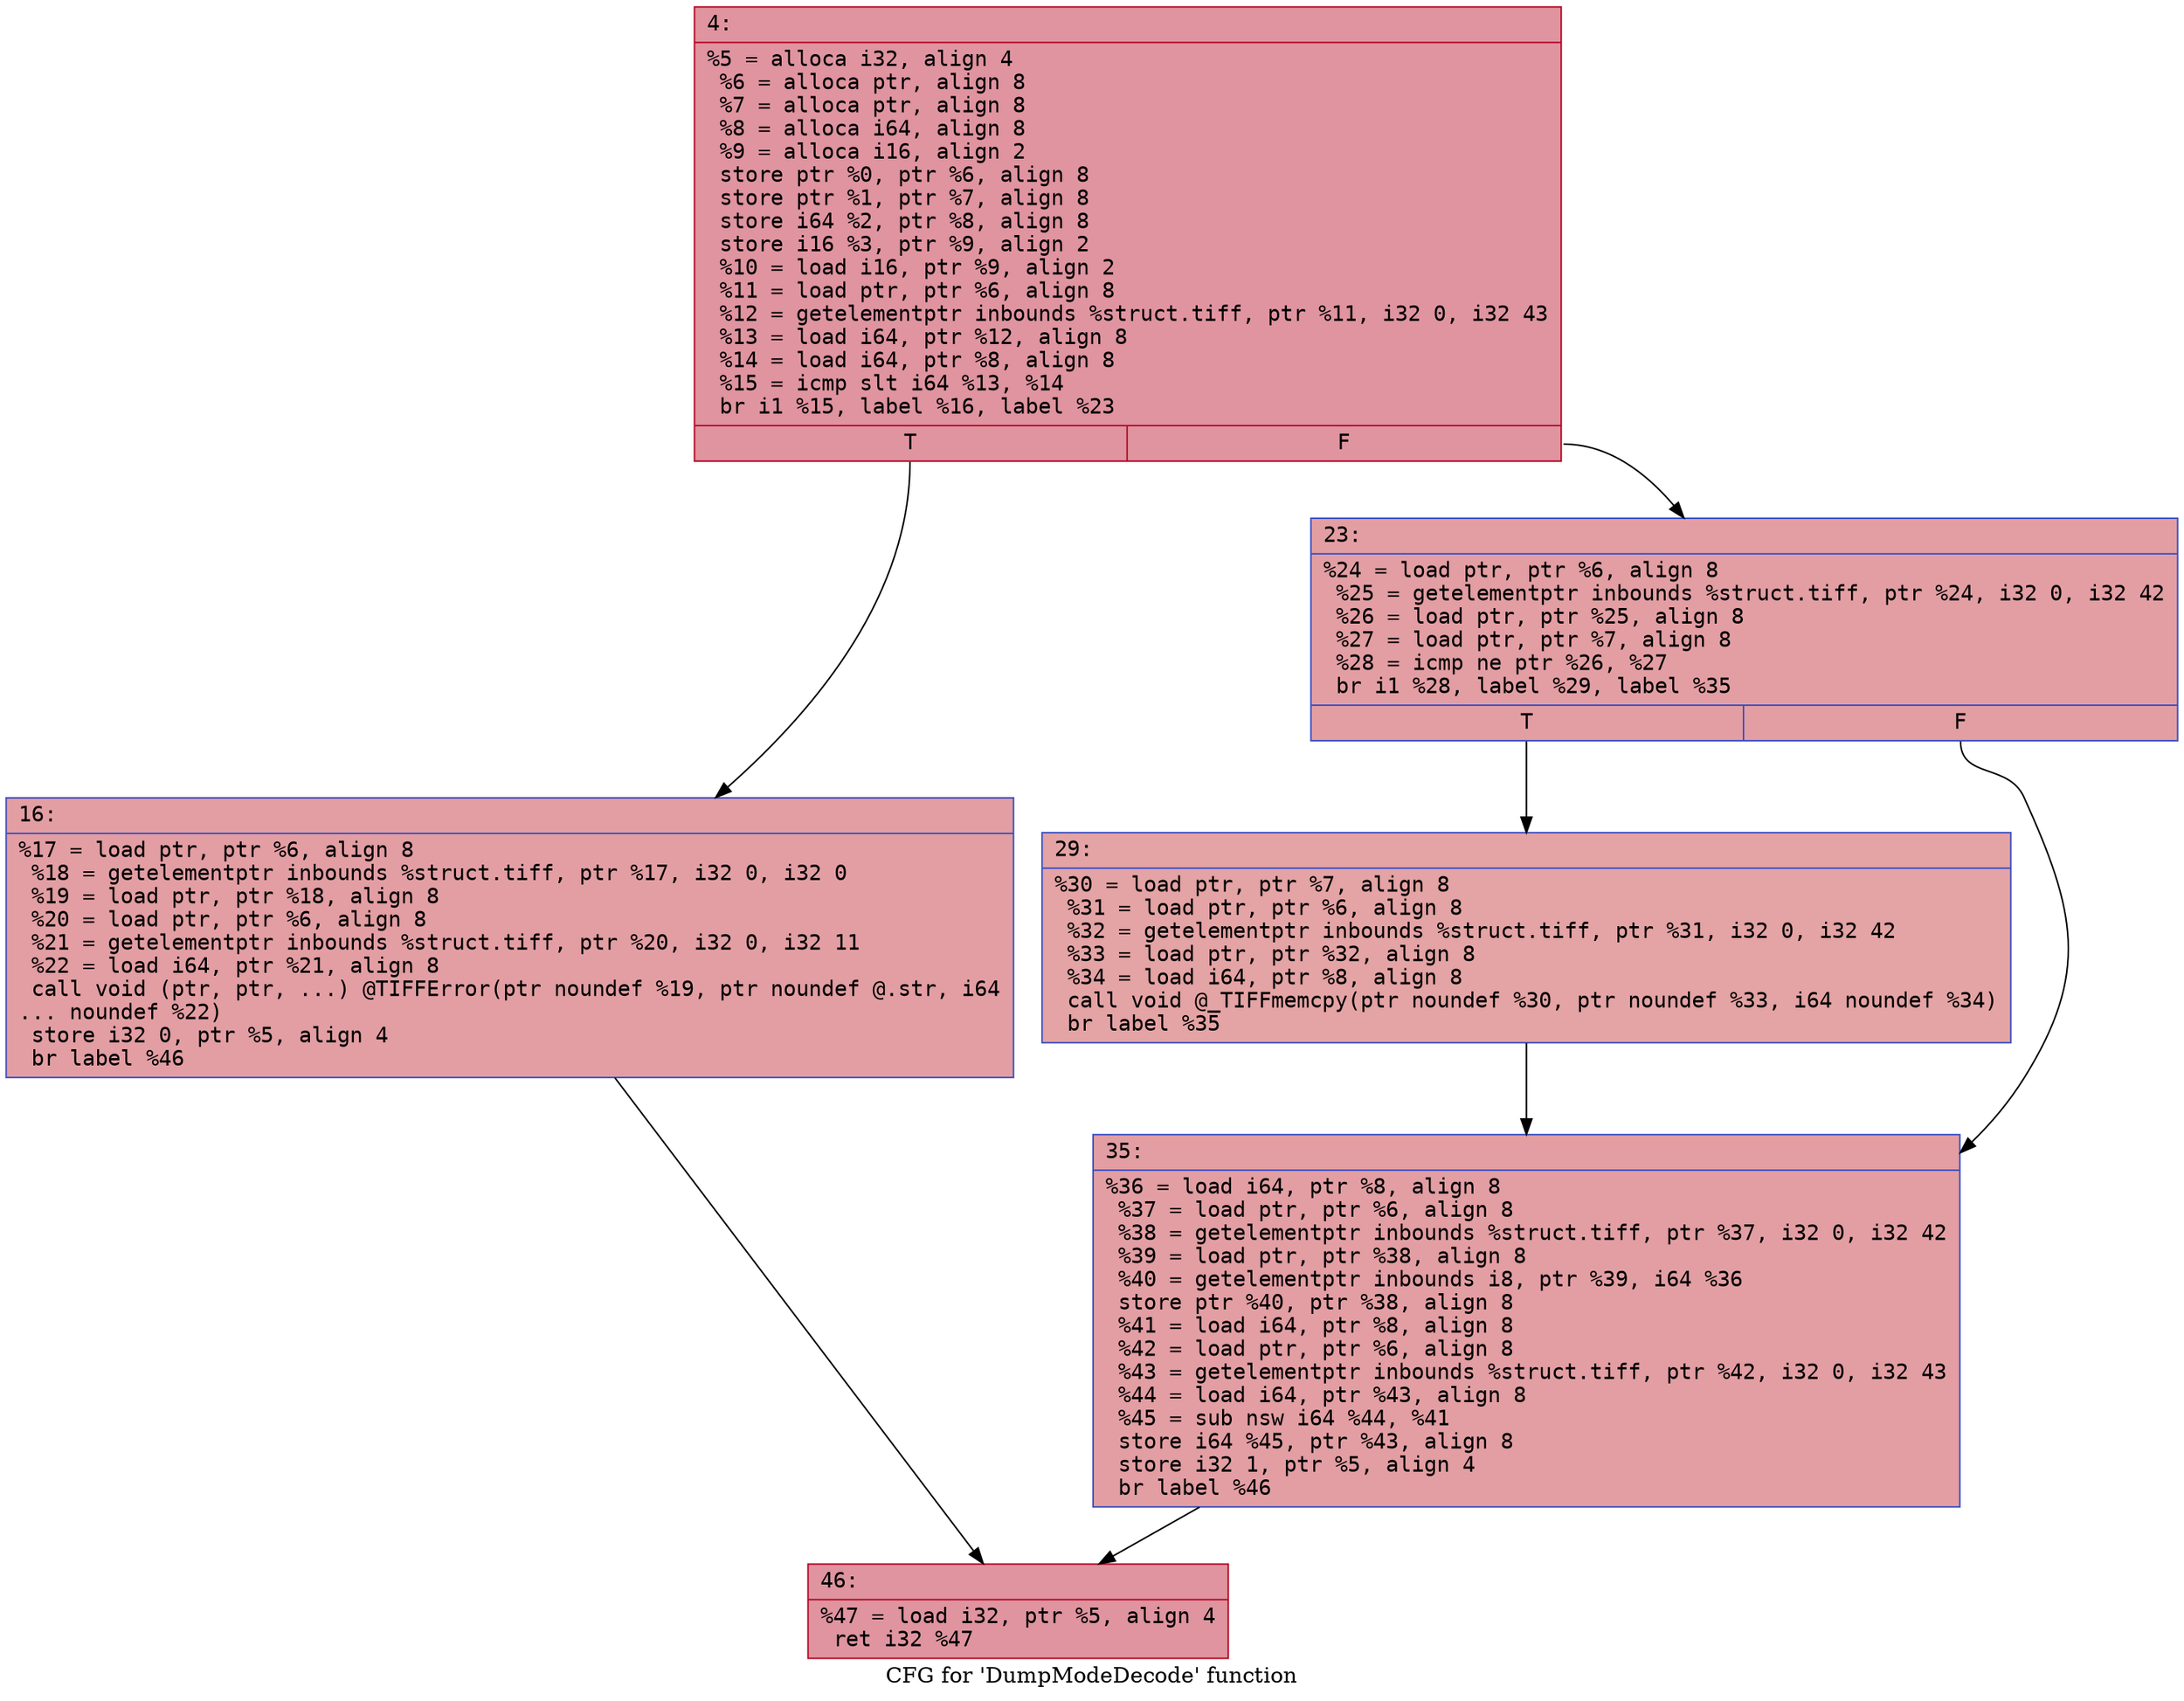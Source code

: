 digraph "CFG for 'DumpModeDecode' function" {
	label="CFG for 'DumpModeDecode' function";

	Node0x600003f34190 [shape=record,color="#b70d28ff", style=filled, fillcolor="#b70d2870" fontname="Courier",label="{4:\l|  %5 = alloca i32, align 4\l  %6 = alloca ptr, align 8\l  %7 = alloca ptr, align 8\l  %8 = alloca i64, align 8\l  %9 = alloca i16, align 2\l  store ptr %0, ptr %6, align 8\l  store ptr %1, ptr %7, align 8\l  store i64 %2, ptr %8, align 8\l  store i16 %3, ptr %9, align 2\l  %10 = load i16, ptr %9, align 2\l  %11 = load ptr, ptr %6, align 8\l  %12 = getelementptr inbounds %struct.tiff, ptr %11, i32 0, i32 43\l  %13 = load i64, ptr %12, align 8\l  %14 = load i64, ptr %8, align 8\l  %15 = icmp slt i64 %13, %14\l  br i1 %15, label %16, label %23\l|{<s0>T|<s1>F}}"];
	Node0x600003f34190:s0 -> Node0x600003f341e0[tooltip="4 -> 16\nProbability 50.00%" ];
	Node0x600003f34190:s1 -> Node0x600003f34230[tooltip="4 -> 23\nProbability 50.00%" ];
	Node0x600003f341e0 [shape=record,color="#3d50c3ff", style=filled, fillcolor="#be242e70" fontname="Courier",label="{16:\l|  %17 = load ptr, ptr %6, align 8\l  %18 = getelementptr inbounds %struct.tiff, ptr %17, i32 0, i32 0\l  %19 = load ptr, ptr %18, align 8\l  %20 = load ptr, ptr %6, align 8\l  %21 = getelementptr inbounds %struct.tiff, ptr %20, i32 0, i32 11\l  %22 = load i64, ptr %21, align 8\l  call void (ptr, ptr, ...) @TIFFError(ptr noundef %19, ptr noundef @.str, i64\l... noundef %22)\l  store i32 0, ptr %5, align 4\l  br label %46\l}"];
	Node0x600003f341e0 -> Node0x600003f34320[tooltip="16 -> 46\nProbability 100.00%" ];
	Node0x600003f34230 [shape=record,color="#3d50c3ff", style=filled, fillcolor="#be242e70" fontname="Courier",label="{23:\l|  %24 = load ptr, ptr %6, align 8\l  %25 = getelementptr inbounds %struct.tiff, ptr %24, i32 0, i32 42\l  %26 = load ptr, ptr %25, align 8\l  %27 = load ptr, ptr %7, align 8\l  %28 = icmp ne ptr %26, %27\l  br i1 %28, label %29, label %35\l|{<s0>T|<s1>F}}"];
	Node0x600003f34230:s0 -> Node0x600003f34280[tooltip="23 -> 29\nProbability 62.50%" ];
	Node0x600003f34230:s1 -> Node0x600003f342d0[tooltip="23 -> 35\nProbability 37.50%" ];
	Node0x600003f34280 [shape=record,color="#3d50c3ff", style=filled, fillcolor="#c32e3170" fontname="Courier",label="{29:\l|  %30 = load ptr, ptr %7, align 8\l  %31 = load ptr, ptr %6, align 8\l  %32 = getelementptr inbounds %struct.tiff, ptr %31, i32 0, i32 42\l  %33 = load ptr, ptr %32, align 8\l  %34 = load i64, ptr %8, align 8\l  call void @_TIFFmemcpy(ptr noundef %30, ptr noundef %33, i64 noundef %34)\l  br label %35\l}"];
	Node0x600003f34280 -> Node0x600003f342d0[tooltip="29 -> 35\nProbability 100.00%" ];
	Node0x600003f342d0 [shape=record,color="#3d50c3ff", style=filled, fillcolor="#be242e70" fontname="Courier",label="{35:\l|  %36 = load i64, ptr %8, align 8\l  %37 = load ptr, ptr %6, align 8\l  %38 = getelementptr inbounds %struct.tiff, ptr %37, i32 0, i32 42\l  %39 = load ptr, ptr %38, align 8\l  %40 = getelementptr inbounds i8, ptr %39, i64 %36\l  store ptr %40, ptr %38, align 8\l  %41 = load i64, ptr %8, align 8\l  %42 = load ptr, ptr %6, align 8\l  %43 = getelementptr inbounds %struct.tiff, ptr %42, i32 0, i32 43\l  %44 = load i64, ptr %43, align 8\l  %45 = sub nsw i64 %44, %41\l  store i64 %45, ptr %43, align 8\l  store i32 1, ptr %5, align 4\l  br label %46\l}"];
	Node0x600003f342d0 -> Node0x600003f34320[tooltip="35 -> 46\nProbability 100.00%" ];
	Node0x600003f34320 [shape=record,color="#b70d28ff", style=filled, fillcolor="#b70d2870" fontname="Courier",label="{46:\l|  %47 = load i32, ptr %5, align 4\l  ret i32 %47\l}"];
}

